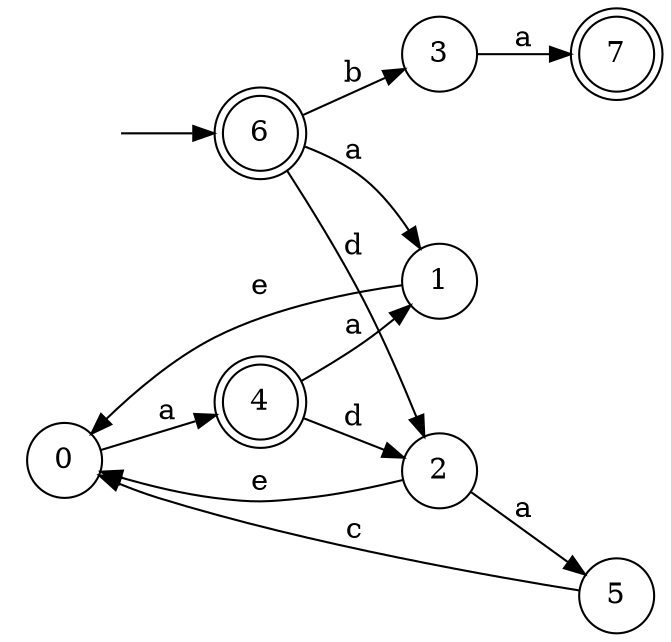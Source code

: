 digraph Automaton {
  rankdir = LR;
node [shape=circle];
  0 -> 4 [label="a"];
node [shape=circle];
  1 -> 0 [label="e"];
node [shape=circle];
  2 -> 5 [label="a"];
  2 -> 0 [label="e"];
node [shape=circle];
  3 -> 7 [label="a"];
4 [shape=doublecircle]; 
  4 -> 2 [label="d"];
  4 -> 1 [label="a"];
node [shape=circle];
  5 -> 0 [label="c"];
6 [shape=doublecircle]; 
  initial [shape=plaintext,label=""];
  initial -> 6
  6 -> 2 [label="d"];
  6 -> 1 [label="a"];
  6 -> 3 [label="b"];
7 [shape=doublecircle]; 
}

